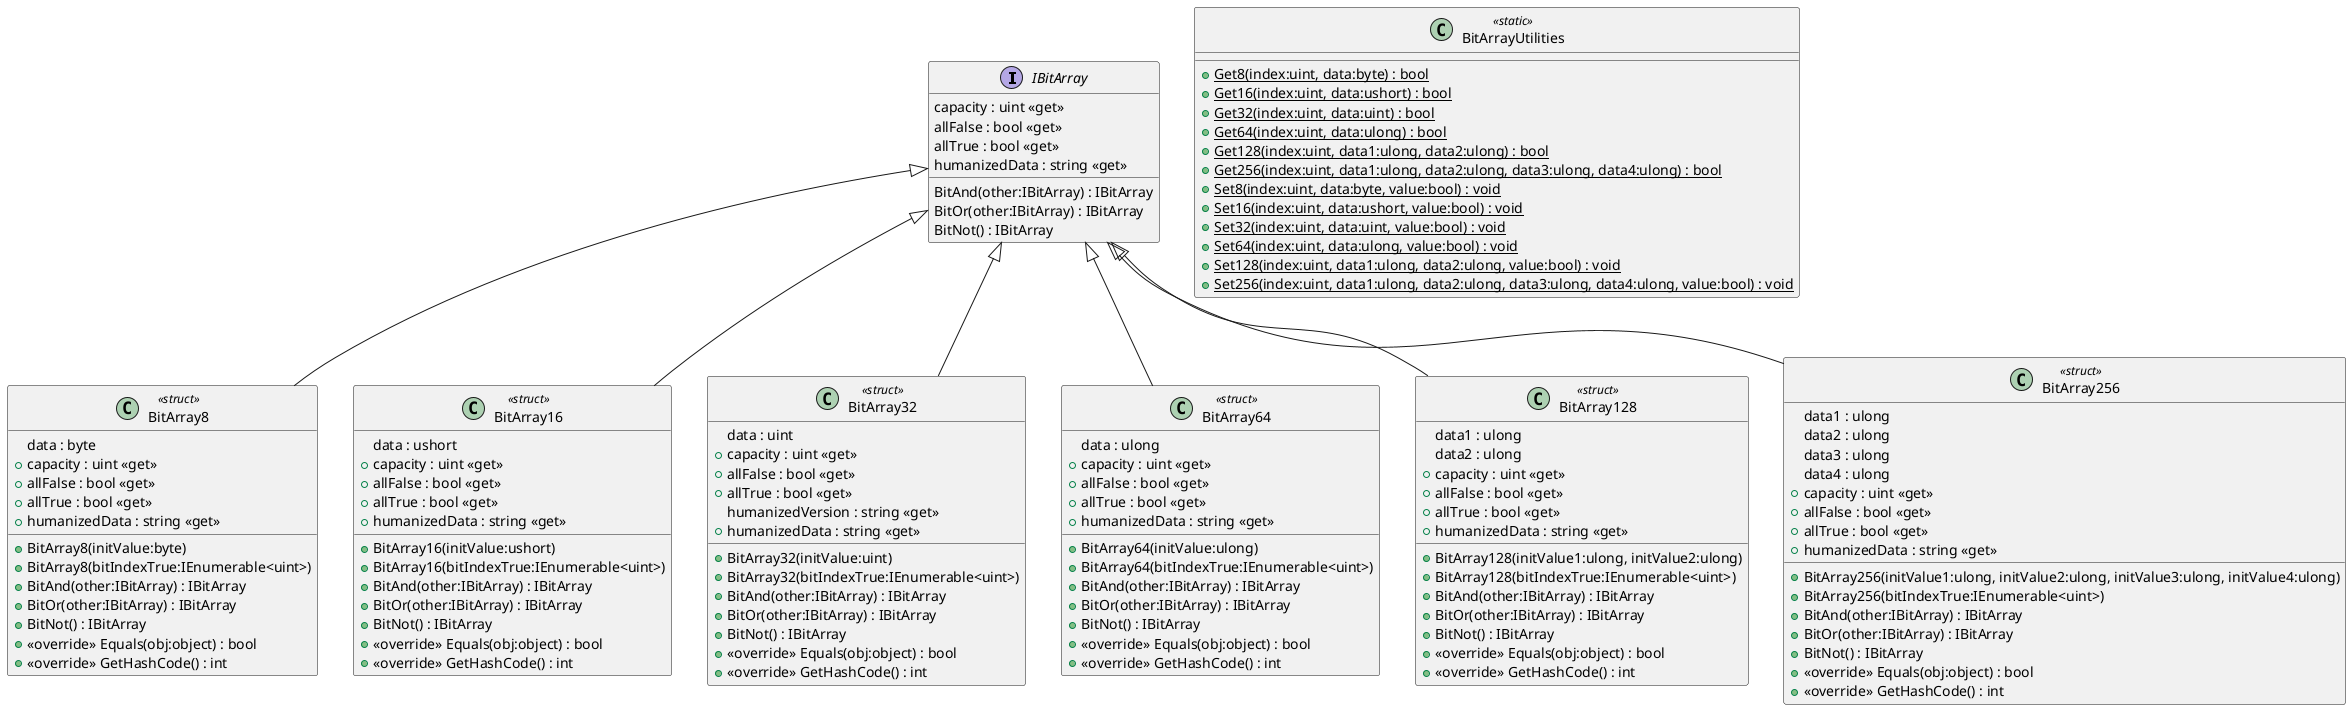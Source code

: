 @startuml
interface IBitArray {
    capacity : uint <<get>>
    allFalse : bool <<get>>
    allTrue : bool <<get>>
    humanizedData : string <<get>>
    BitAnd(other:IBitArray) : IBitArray
    BitOr(other:IBitArray) : IBitArray
    BitNot() : IBitArray
}
class BitArray8 <<struct>> {
    data : byte
    + capacity : uint <<get>>
    + allFalse : bool <<get>>
    + allTrue : bool <<get>>
    + humanizedData : string <<get>>
    + BitArray8(initValue:byte)
    + BitArray8(bitIndexTrue:IEnumerable<uint>)
    + BitAnd(other:IBitArray) : IBitArray
    + BitOr(other:IBitArray) : IBitArray
    + BitNot() : IBitArray
    + <<override>> Equals(obj:object) : bool
    + <<override>> GetHashCode() : int
}
class BitArray16 <<struct>> {
    data : ushort
    + capacity : uint <<get>>
    + allFalse : bool <<get>>
    + allTrue : bool <<get>>
    + humanizedData : string <<get>>
    + BitArray16(initValue:ushort)
    + BitArray16(bitIndexTrue:IEnumerable<uint>)
    + BitAnd(other:IBitArray) : IBitArray
    + BitOr(other:IBitArray) : IBitArray
    + BitNot() : IBitArray
    + <<override>> Equals(obj:object) : bool
    + <<override>> GetHashCode() : int
}
class BitArray32 <<struct>> {
    data : uint
    + capacity : uint <<get>>
    + allFalse : bool <<get>>
    + allTrue : bool <<get>>
    humanizedVersion : string <<get>>
    + humanizedData : string <<get>>
    + BitArray32(initValue:uint)
    + BitArray32(bitIndexTrue:IEnumerable<uint>)
    + BitAnd(other:IBitArray) : IBitArray
    + BitOr(other:IBitArray) : IBitArray
    + BitNot() : IBitArray
    + <<override>> Equals(obj:object) : bool
    + <<override>> GetHashCode() : int
}
class BitArray64 <<struct>> {
    data : ulong
    + capacity : uint <<get>>
    + allFalse : bool <<get>>
    + allTrue : bool <<get>>
    + humanizedData : string <<get>>
    + BitArray64(initValue:ulong)
    + BitArray64(bitIndexTrue:IEnumerable<uint>)
    + BitAnd(other:IBitArray) : IBitArray
    + BitOr(other:IBitArray) : IBitArray
    + BitNot() : IBitArray
    + <<override>> Equals(obj:object) : bool
    + <<override>> GetHashCode() : int
}
class BitArray128 <<struct>> {
    data1 : ulong
    data2 : ulong
    + capacity : uint <<get>>
    + allFalse : bool <<get>>
    + allTrue : bool <<get>>
    + humanizedData : string <<get>>
    + BitArray128(initValue1:ulong, initValue2:ulong)
    + BitArray128(bitIndexTrue:IEnumerable<uint>)
    + BitAnd(other:IBitArray) : IBitArray
    + BitOr(other:IBitArray) : IBitArray
    + BitNot() : IBitArray
    + <<override>> Equals(obj:object) : bool
    + <<override>> GetHashCode() : int
}
class BitArray256 <<struct>> {
    data1 : ulong
    data2 : ulong
    data3 : ulong
    data4 : ulong
    + capacity : uint <<get>>
    + allFalse : bool <<get>>
    + allTrue : bool <<get>>
    + humanizedData : string <<get>>
    + BitArray256(initValue1:ulong, initValue2:ulong, initValue3:ulong, initValue4:ulong)
    + BitArray256(bitIndexTrue:IEnumerable<uint>)
    + BitAnd(other:IBitArray) : IBitArray
    + BitOr(other:IBitArray) : IBitArray
    + BitNot() : IBitArray
    + <<override>> Equals(obj:object) : bool
    + <<override>> GetHashCode() : int
}
class BitArrayUtilities <<static>> {
    + {static} Get8(index:uint, data:byte) : bool
    + {static} Get16(index:uint, data:ushort) : bool
    + {static} Get32(index:uint, data:uint) : bool
    + {static} Get64(index:uint, data:ulong) : bool
    + {static} Get128(index:uint, data1:ulong, data2:ulong) : bool
    + {static} Get256(index:uint, data1:ulong, data2:ulong, data3:ulong, data4:ulong) : bool
    + {static} Set8(index:uint, data:byte, value:bool) : void
    + {static} Set16(index:uint, data:ushort, value:bool) : void
    + {static} Set32(index:uint, data:uint, value:bool) : void
    + {static} Set64(index:uint, data:ulong, value:bool) : void
    + {static} Set128(index:uint, data1:ulong, data2:ulong, value:bool) : void
    + {static} Set256(index:uint, data1:ulong, data2:ulong, data3:ulong, data4:ulong, value:bool) : void
}
IBitArray <|-- BitArray8
IBitArray <|-- BitArray16
IBitArray <|-- BitArray32
IBitArray <|-- BitArray64
IBitArray <|-- BitArray128
IBitArray <|-- BitArray256
@enduml
